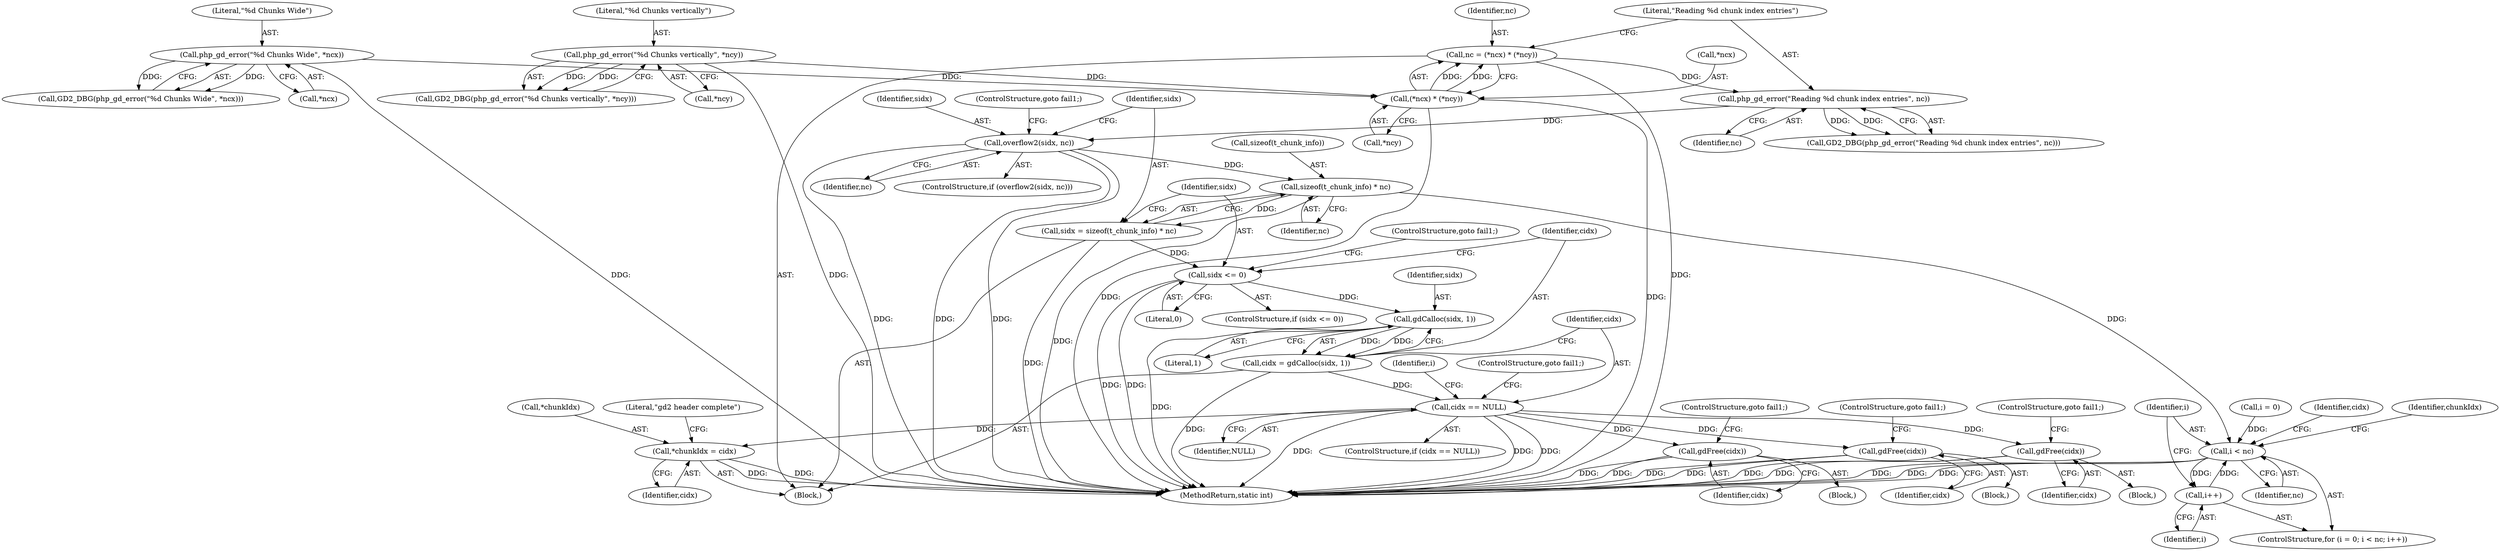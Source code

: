 digraph "0_php-src_7722455726bec8c53458a32851d2a87982cf0eac?w=1@API" {
"1000349" [label="(Call,sizeof(t_chunk_info) * nc)"];
"1000342" [label="(Call,overflow2(sidx, nc))"];
"1000338" [label="(Call,php_gd_error(\"Reading %d chunk index entries\", nc))"];
"1000330" [label="(Call,nc = (*ncx) * (*ncy))"];
"1000332" [label="(Call,(*ncx) * (*ncy))"];
"1000308" [label="(Call,php_gd_error(\"%d Chunks Wide\", *ncx))"];
"1000321" [label="(Call,php_gd_error(\"%d Chunks vertically\", *ncy))"];
"1000347" [label="(Call,sidx = sizeof(t_chunk_info) * nc)"];
"1000354" [label="(Call,sidx <= 0)"];
"1000361" [label="(Call,gdCalloc(sidx, 1))"];
"1000359" [label="(Call,cidx = gdCalloc(sidx, 1))"];
"1000365" [label="(Call,cidx == NULL)"];
"1000392" [label="(Call,gdFree(cidx))"];
"1000407" [label="(Call,gdFree(cidx))"];
"1000427" [label="(Call,gdFree(cidx))"];
"1000430" [label="(Call,*chunkIdx = cidx)"];
"1000374" [label="(Call,i < nc)"];
"1000377" [label="(Call,i++)"];
"1000361" [label="(Call,gdCalloc(sidx, 1))"];
"1000330" [label="(Call,nc = (*ncx) * (*ncy))"];
"1000338" [label="(Call,php_gd_error(\"Reading %d chunk index entries\", nc))"];
"1000409" [label="(ControlStructure,goto fail1;)"];
"1000378" [label="(Identifier,i)"];
"1000359" [label="(Call,cidx = gdCalloc(sidx, 1))"];
"1000348" [label="(Identifier,sidx)"];
"1000321" [label="(Call,php_gd_error(\"%d Chunks vertically\", *ncy))"];
"1000366" [label="(Identifier,cidx)"];
"1000372" [label="(Identifier,i)"];
"1000329" [label="(Block,)"];
"1000310" [label="(Call,*ncx)"];
"1000436" [label="(Literal,\"gd2 header complete\")"];
"1000367" [label="(Identifier,NULL)"];
"1000309" [label="(Literal,\"%d Chunks Wide\")"];
"1000343" [label="(Identifier,sidx)"];
"1000342" [label="(Call,overflow2(sidx, nc))"];
"1000320" [label="(Call,GD2_DBG(php_gd_error(\"%d Chunks vertically\", *ncy)))"];
"1000406" [label="(Block,)"];
"1000386" [label="(Identifier,cidx)"];
"1000333" [label="(Call,*ncx)"];
"1000354" [label="(Call,sidx <= 0)"];
"1000433" [label="(Identifier,cidx)"];
"1000429" [label="(ControlStructure,goto fail1;)"];
"1000337" [label="(Call,GD2_DBG(php_gd_error(\"Reading %d chunk index entries\", nc)))"];
"1000335" [label="(Call,*ncy)"];
"1000377" [label="(Call,i++)"];
"1000344" [label="(Identifier,nc)"];
"1000369" [label="(ControlStructure,goto fail1;)"];
"1000408" [label="(Identifier,cidx)"];
"1000442" [label="(MethodReturn,static int)"];
"1000392" [label="(Call,gdFree(cidx))"];
"1000341" [label="(ControlStructure,if (overflow2(sidx, nc)))"];
"1000364" [label="(ControlStructure,if (cidx == NULL))"];
"1000374" [label="(Call,i < nc)"];
"1000428" [label="(Identifier,cidx)"];
"1000363" [label="(Literal,1)"];
"1000376" [label="(Identifier,nc)"];
"1000375" [label="(Identifier,i)"];
"1000431" [label="(Call,*chunkIdx)"];
"1000407" [label="(Call,gdFree(cidx))"];
"1000370" [label="(ControlStructure,for (i = 0; i < nc; i++))"];
"1000356" [label="(Literal,0)"];
"1000358" [label="(ControlStructure,goto fail1;)"];
"1000332" [label="(Call,(*ncx) * (*ncy))"];
"1000432" [label="(Identifier,chunkIdx)"];
"1000323" [label="(Call,*ncy)"];
"1000352" [label="(Identifier,nc)"];
"1000346" [label="(ControlStructure,goto fail1;)"];
"1000331" [label="(Identifier,nc)"];
"1000371" [label="(Call,i = 0)"];
"1000362" [label="(Identifier,sidx)"];
"1000349" [label="(Call,sizeof(t_chunk_info) * nc)"];
"1000350" [label="(Call,sizeof(t_chunk_info))"];
"1000340" [label="(Identifier,nc)"];
"1000430" [label="(Call,*chunkIdx = cidx)"];
"1000365" [label="(Call,cidx == NULL)"];
"1000360" [label="(Identifier,cidx)"];
"1000308" [label="(Call,php_gd_error(\"%d Chunks Wide\", *ncx))"];
"1000355" [label="(Identifier,sidx)"];
"1000427" [label="(Call,gdFree(cidx))"];
"1000307" [label="(Call,GD2_DBG(php_gd_error(\"%d Chunks Wide\", *ncx)))"];
"1000353" [label="(ControlStructure,if (sidx <= 0))"];
"1000322" [label="(Literal,\"%d Chunks vertically\")"];
"1000393" [label="(Identifier,cidx)"];
"1000394" [label="(ControlStructure,goto fail1;)"];
"1000426" [label="(Block,)"];
"1000339" [label="(Literal,\"Reading %d chunk index entries\")"];
"1000391" [label="(Block,)"];
"1000347" [label="(Call,sidx = sizeof(t_chunk_info) * nc)"];
"1000349" -> "1000347"  [label="AST: "];
"1000349" -> "1000352"  [label="CFG: "];
"1000350" -> "1000349"  [label="AST: "];
"1000352" -> "1000349"  [label="AST: "];
"1000347" -> "1000349"  [label="CFG: "];
"1000349" -> "1000442"  [label="DDG: "];
"1000349" -> "1000347"  [label="DDG: "];
"1000342" -> "1000349"  [label="DDG: "];
"1000349" -> "1000374"  [label="DDG: "];
"1000342" -> "1000341"  [label="AST: "];
"1000342" -> "1000344"  [label="CFG: "];
"1000343" -> "1000342"  [label="AST: "];
"1000344" -> "1000342"  [label="AST: "];
"1000346" -> "1000342"  [label="CFG: "];
"1000348" -> "1000342"  [label="CFG: "];
"1000342" -> "1000442"  [label="DDG: "];
"1000342" -> "1000442"  [label="DDG: "];
"1000342" -> "1000442"  [label="DDG: "];
"1000338" -> "1000342"  [label="DDG: "];
"1000338" -> "1000337"  [label="AST: "];
"1000338" -> "1000340"  [label="CFG: "];
"1000339" -> "1000338"  [label="AST: "];
"1000340" -> "1000338"  [label="AST: "];
"1000337" -> "1000338"  [label="CFG: "];
"1000338" -> "1000337"  [label="DDG: "];
"1000338" -> "1000337"  [label="DDG: "];
"1000330" -> "1000338"  [label="DDG: "];
"1000330" -> "1000329"  [label="AST: "];
"1000330" -> "1000332"  [label="CFG: "];
"1000331" -> "1000330"  [label="AST: "];
"1000332" -> "1000330"  [label="AST: "];
"1000339" -> "1000330"  [label="CFG: "];
"1000330" -> "1000442"  [label="DDG: "];
"1000332" -> "1000330"  [label="DDG: "];
"1000332" -> "1000330"  [label="DDG: "];
"1000332" -> "1000335"  [label="CFG: "];
"1000333" -> "1000332"  [label="AST: "];
"1000335" -> "1000332"  [label="AST: "];
"1000332" -> "1000442"  [label="DDG: "];
"1000332" -> "1000442"  [label="DDG: "];
"1000308" -> "1000332"  [label="DDG: "];
"1000321" -> "1000332"  [label="DDG: "];
"1000308" -> "1000307"  [label="AST: "];
"1000308" -> "1000310"  [label="CFG: "];
"1000309" -> "1000308"  [label="AST: "];
"1000310" -> "1000308"  [label="AST: "];
"1000307" -> "1000308"  [label="CFG: "];
"1000308" -> "1000442"  [label="DDG: "];
"1000308" -> "1000307"  [label="DDG: "];
"1000308" -> "1000307"  [label="DDG: "];
"1000321" -> "1000320"  [label="AST: "];
"1000321" -> "1000323"  [label="CFG: "];
"1000322" -> "1000321"  [label="AST: "];
"1000323" -> "1000321"  [label="AST: "];
"1000320" -> "1000321"  [label="CFG: "];
"1000321" -> "1000442"  [label="DDG: "];
"1000321" -> "1000320"  [label="DDG: "];
"1000321" -> "1000320"  [label="DDG: "];
"1000347" -> "1000329"  [label="AST: "];
"1000348" -> "1000347"  [label="AST: "];
"1000355" -> "1000347"  [label="CFG: "];
"1000347" -> "1000442"  [label="DDG: "];
"1000347" -> "1000354"  [label="DDG: "];
"1000354" -> "1000353"  [label="AST: "];
"1000354" -> "1000356"  [label="CFG: "];
"1000355" -> "1000354"  [label="AST: "];
"1000356" -> "1000354"  [label="AST: "];
"1000358" -> "1000354"  [label="CFG: "];
"1000360" -> "1000354"  [label="CFG: "];
"1000354" -> "1000442"  [label="DDG: "];
"1000354" -> "1000442"  [label="DDG: "];
"1000354" -> "1000361"  [label="DDG: "];
"1000361" -> "1000359"  [label="AST: "];
"1000361" -> "1000363"  [label="CFG: "];
"1000362" -> "1000361"  [label="AST: "];
"1000363" -> "1000361"  [label="AST: "];
"1000359" -> "1000361"  [label="CFG: "];
"1000361" -> "1000442"  [label="DDG: "];
"1000361" -> "1000359"  [label="DDG: "];
"1000361" -> "1000359"  [label="DDG: "];
"1000359" -> "1000329"  [label="AST: "];
"1000360" -> "1000359"  [label="AST: "];
"1000366" -> "1000359"  [label="CFG: "];
"1000359" -> "1000442"  [label="DDG: "];
"1000359" -> "1000365"  [label="DDG: "];
"1000365" -> "1000364"  [label="AST: "];
"1000365" -> "1000367"  [label="CFG: "];
"1000366" -> "1000365"  [label="AST: "];
"1000367" -> "1000365"  [label="AST: "];
"1000369" -> "1000365"  [label="CFG: "];
"1000372" -> "1000365"  [label="CFG: "];
"1000365" -> "1000442"  [label="DDG: "];
"1000365" -> "1000442"  [label="DDG: "];
"1000365" -> "1000442"  [label="DDG: "];
"1000365" -> "1000392"  [label="DDG: "];
"1000365" -> "1000407"  [label="DDG: "];
"1000365" -> "1000427"  [label="DDG: "];
"1000365" -> "1000430"  [label="DDG: "];
"1000392" -> "1000391"  [label="AST: "];
"1000392" -> "1000393"  [label="CFG: "];
"1000393" -> "1000392"  [label="AST: "];
"1000394" -> "1000392"  [label="CFG: "];
"1000392" -> "1000442"  [label="DDG: "];
"1000392" -> "1000442"  [label="DDG: "];
"1000407" -> "1000406"  [label="AST: "];
"1000407" -> "1000408"  [label="CFG: "];
"1000408" -> "1000407"  [label="AST: "];
"1000409" -> "1000407"  [label="CFG: "];
"1000407" -> "1000442"  [label="DDG: "];
"1000407" -> "1000442"  [label="DDG: "];
"1000427" -> "1000426"  [label="AST: "];
"1000427" -> "1000428"  [label="CFG: "];
"1000428" -> "1000427"  [label="AST: "];
"1000429" -> "1000427"  [label="CFG: "];
"1000427" -> "1000442"  [label="DDG: "];
"1000427" -> "1000442"  [label="DDG: "];
"1000430" -> "1000329"  [label="AST: "];
"1000430" -> "1000433"  [label="CFG: "];
"1000431" -> "1000430"  [label="AST: "];
"1000433" -> "1000430"  [label="AST: "];
"1000436" -> "1000430"  [label="CFG: "];
"1000430" -> "1000442"  [label="DDG: "];
"1000430" -> "1000442"  [label="DDG: "];
"1000374" -> "1000370"  [label="AST: "];
"1000374" -> "1000376"  [label="CFG: "];
"1000375" -> "1000374"  [label="AST: "];
"1000376" -> "1000374"  [label="AST: "];
"1000386" -> "1000374"  [label="CFG: "];
"1000432" -> "1000374"  [label="CFG: "];
"1000374" -> "1000442"  [label="DDG: "];
"1000374" -> "1000442"  [label="DDG: "];
"1000374" -> "1000442"  [label="DDG: "];
"1000377" -> "1000374"  [label="DDG: "];
"1000371" -> "1000374"  [label="DDG: "];
"1000374" -> "1000377"  [label="DDG: "];
"1000377" -> "1000370"  [label="AST: "];
"1000377" -> "1000378"  [label="CFG: "];
"1000378" -> "1000377"  [label="AST: "];
"1000375" -> "1000377"  [label="CFG: "];
}
